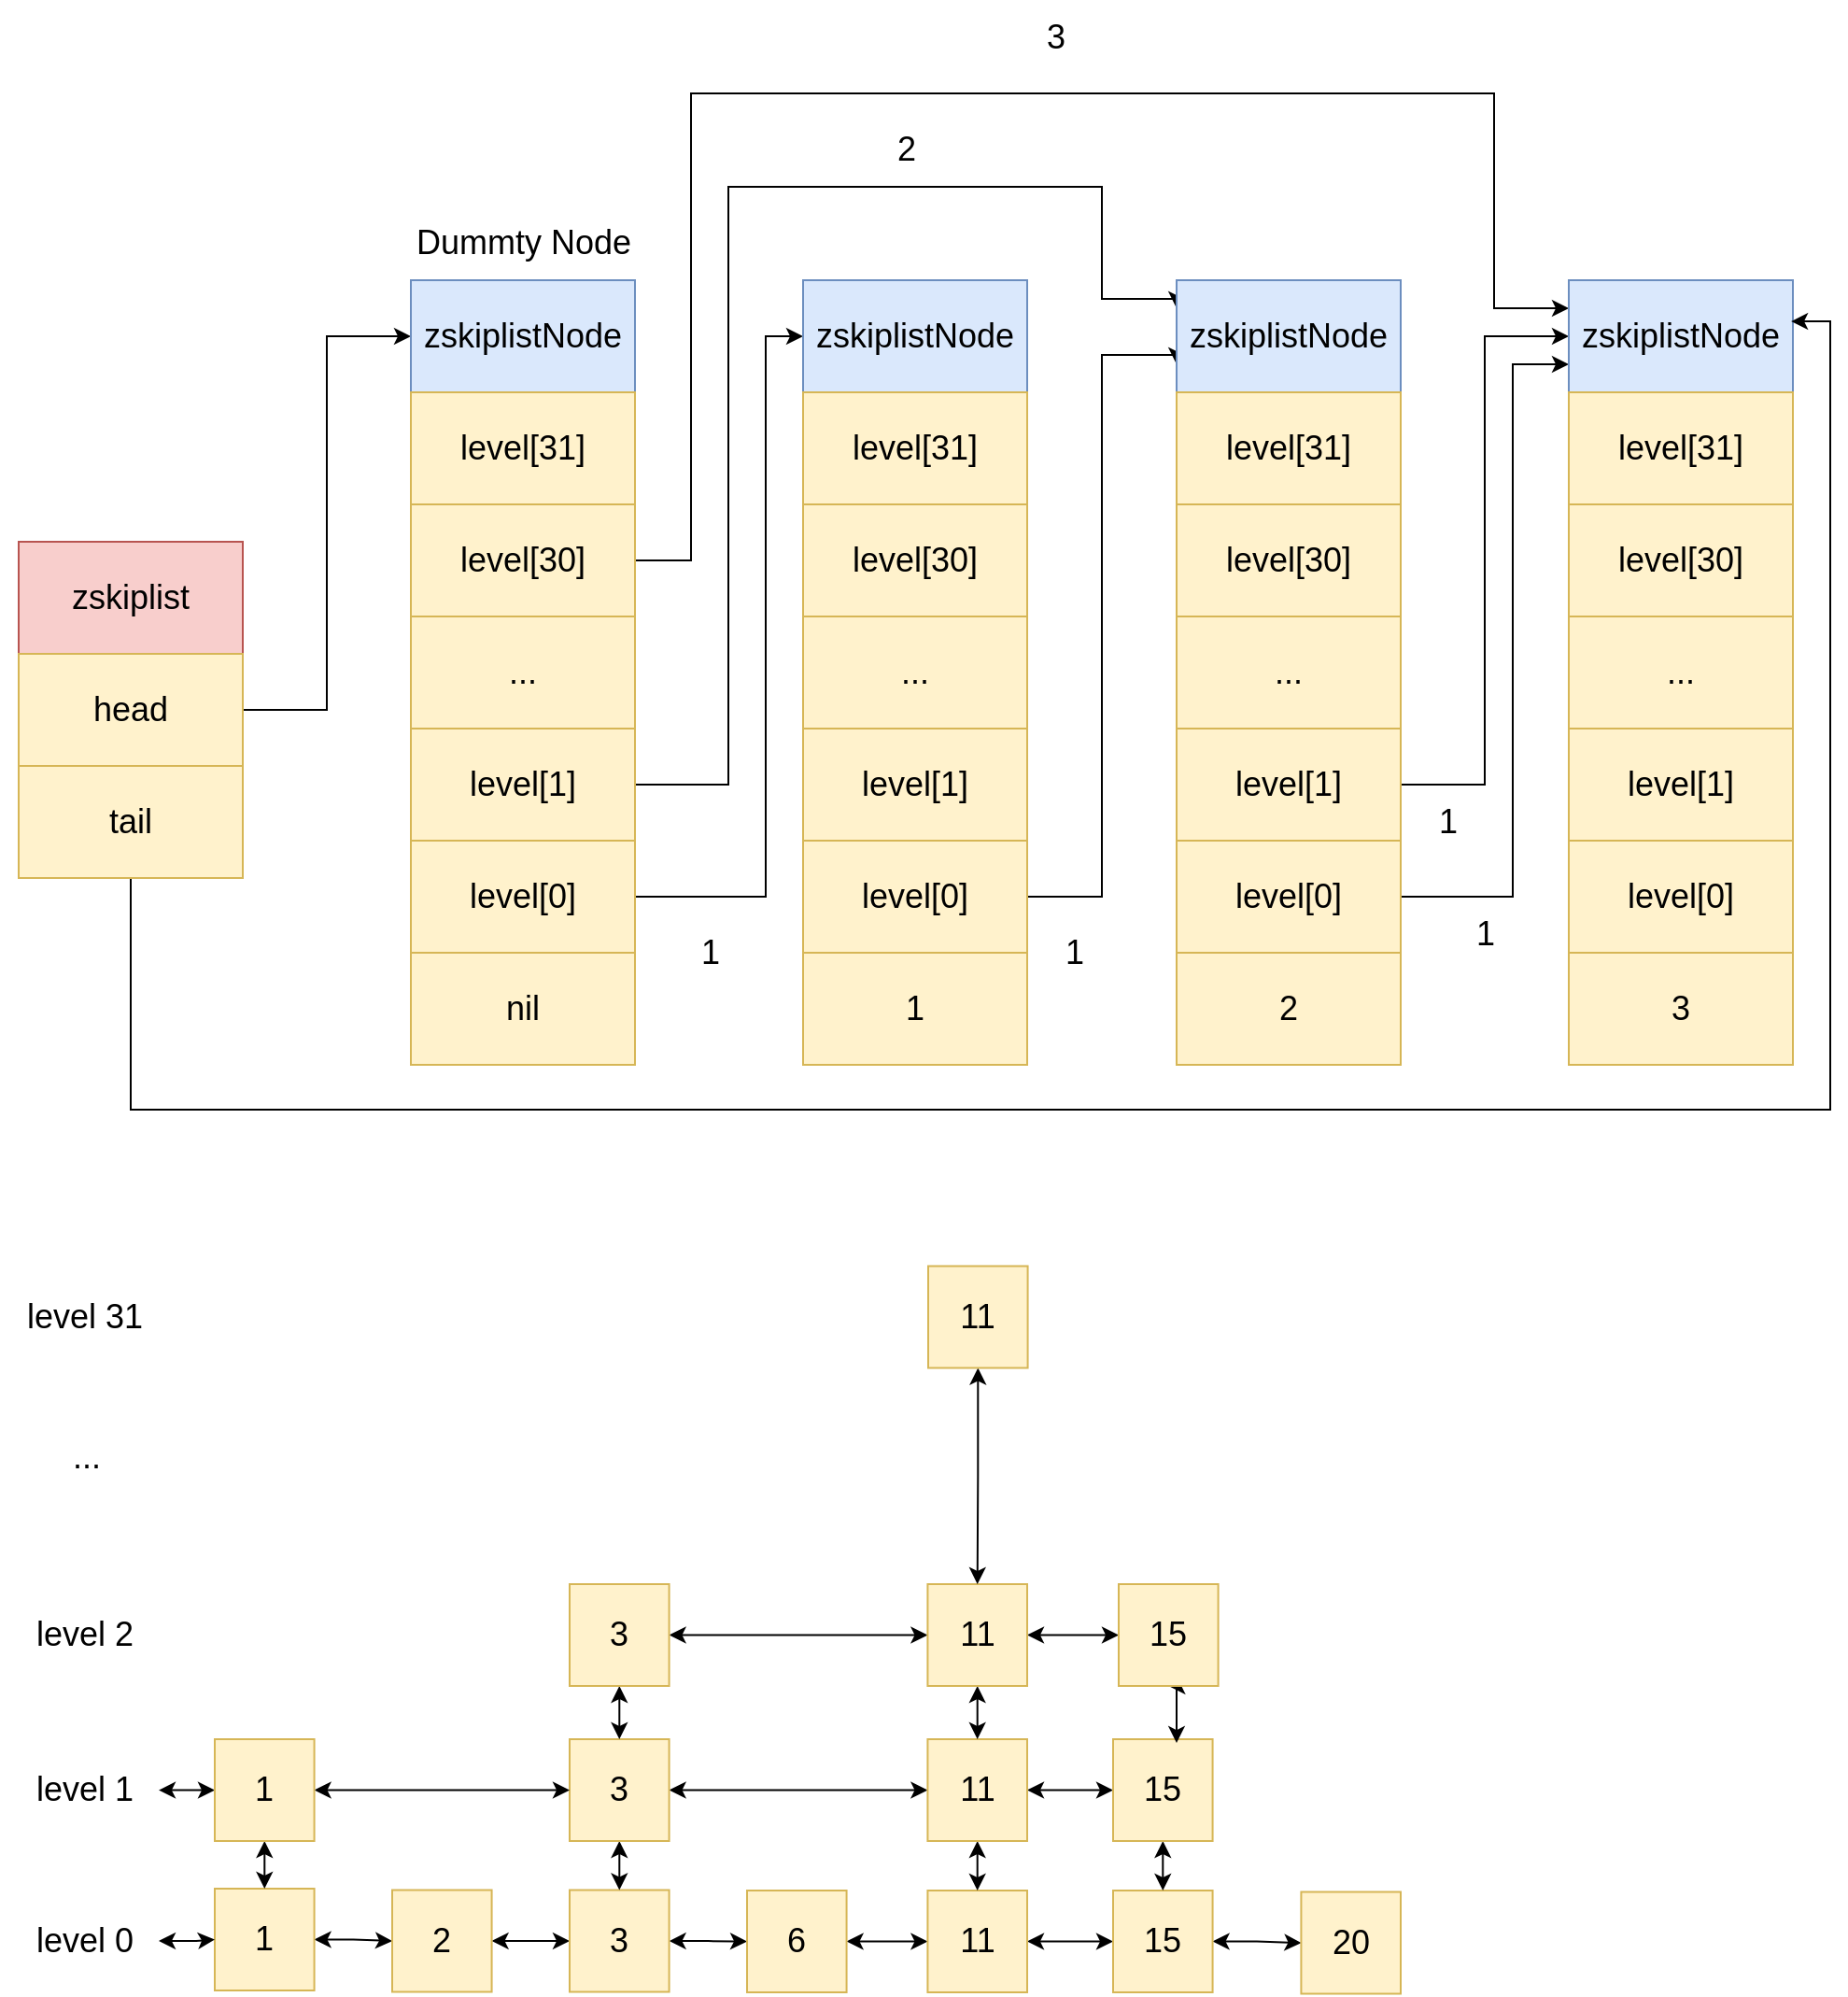 <mxfile version="20.8.2" type="github">
  <diagram id="ZIAwAXZn9ePerRdKivL6" name="第 1 页">
    <mxGraphModel dx="1687" dy="869" grid="0" gridSize="10" guides="1" tooltips="1" connect="1" arrows="1" fold="1" page="0" pageScale="1" pageWidth="827" pageHeight="1169" math="0" shadow="0">
      <root>
        <mxCell id="0" />
        <mxCell id="1" parent="0" />
        <mxCell id="UshNsqHxdjsS5kSMvI2R-27" style="edgeStyle=orthogonalEdgeStyle;rounded=0;orthogonalLoop=1;jettySize=auto;html=1;entryX=0;entryY=0.5;entryDx=0;entryDy=0;fontSize=18;" edge="1" parent="1" source="UshNsqHxdjsS5kSMvI2R-106" target="UshNsqHxdjsS5kSMvI2R-2">
          <mxGeometry relative="1" as="geometry" />
        </mxCell>
        <mxCell id="UshNsqHxdjsS5kSMvI2R-1" value="&lt;font style=&quot;font-size: 18px;&quot;&gt;zskiplist&lt;/font&gt;" style="rounded=0;whiteSpace=wrap;html=1;fillColor=#f8cecc;strokeColor=#b85450;" vertex="1" parent="1">
          <mxGeometry x="190" y="330" width="120" height="60" as="geometry" />
        </mxCell>
        <mxCell id="UshNsqHxdjsS5kSMvI2R-2" value="&lt;font style=&quot;font-size: 18px;&quot;&gt;zskiplistNode&lt;/font&gt;" style="rounded=0;whiteSpace=wrap;html=1;fillColor=#dae8fc;strokeColor=#6c8ebf;" vertex="1" parent="1">
          <mxGeometry x="400" y="190" width="120" height="60" as="geometry" />
        </mxCell>
        <mxCell id="UshNsqHxdjsS5kSMvI2R-4" value="&lt;font style=&quot;font-size: 18px;&quot;&gt;level[31]&lt;/font&gt;" style="rounded=0;whiteSpace=wrap;html=1;fillColor=#fff2cc;strokeColor=#d6b656;" vertex="1" parent="1">
          <mxGeometry x="400" y="250" width="120" height="60" as="geometry" />
        </mxCell>
        <mxCell id="UshNsqHxdjsS5kSMvI2R-42" style="edgeStyle=orthogonalEdgeStyle;rounded=0;orthogonalLoop=1;jettySize=auto;html=1;entryX=0;entryY=0.25;entryDx=0;entryDy=0;fontSize=18;" edge="1" parent="1" source="UshNsqHxdjsS5kSMvI2R-5" target="UshNsqHxdjsS5kSMvI2R-31">
          <mxGeometry relative="1" as="geometry">
            <Array as="points">
              <mxPoint x="550" y="340" />
              <mxPoint x="550" y="90" />
              <mxPoint x="980" y="90" />
              <mxPoint x="980" y="205" />
            </Array>
          </mxGeometry>
        </mxCell>
        <mxCell id="UshNsqHxdjsS5kSMvI2R-5" value="&lt;font style=&quot;font-size: 18px;&quot;&gt;level[30]&lt;/font&gt;" style="rounded=0;whiteSpace=wrap;html=1;fillColor=#fff2cc;strokeColor=#d6b656;" vertex="1" parent="1">
          <mxGeometry x="400" y="310" width="120" height="60" as="geometry" />
        </mxCell>
        <mxCell id="UshNsqHxdjsS5kSMvI2R-6" value="&lt;font style=&quot;font-size: 18px;&quot;&gt;...&lt;/font&gt;" style="rounded=0;whiteSpace=wrap;html=1;fillColor=#fff2cc;strokeColor=#d6b656;" vertex="1" parent="1">
          <mxGeometry x="400" y="370" width="120" height="60" as="geometry" />
        </mxCell>
        <mxCell id="UshNsqHxdjsS5kSMvI2R-30" style="edgeStyle=orthogonalEdgeStyle;rounded=0;orthogonalLoop=1;jettySize=auto;html=1;entryX=0;entryY=0.25;entryDx=0;entryDy=0;fontSize=18;" edge="1" parent="1" source="UshNsqHxdjsS5kSMvI2R-7" target="UshNsqHxdjsS5kSMvI2R-19">
          <mxGeometry relative="1" as="geometry">
            <Array as="points">
              <mxPoint x="570" y="460" />
              <mxPoint x="570" y="140" />
              <mxPoint x="770" y="140" />
              <mxPoint x="770" y="200" />
              <mxPoint x="830" y="200" />
              <mxPoint x="830" y="195" />
              <mxPoint x="810" y="195" />
            </Array>
          </mxGeometry>
        </mxCell>
        <mxCell id="UshNsqHxdjsS5kSMvI2R-7" value="&lt;font style=&quot;font-size: 18px;&quot;&gt;level[1]&lt;/font&gt;" style="rounded=0;whiteSpace=wrap;html=1;fillColor=#fff2cc;strokeColor=#d6b656;" vertex="1" parent="1">
          <mxGeometry x="400" y="430" width="120" height="60" as="geometry" />
        </mxCell>
        <mxCell id="UshNsqHxdjsS5kSMvI2R-28" style="edgeStyle=orthogonalEdgeStyle;rounded=0;orthogonalLoop=1;jettySize=auto;html=1;fontSize=18;entryX=0;entryY=0.5;entryDx=0;entryDy=0;" edge="1" parent="1" source="UshNsqHxdjsS5kSMvI2R-8" target="UshNsqHxdjsS5kSMvI2R-11">
          <mxGeometry relative="1" as="geometry">
            <Array as="points">
              <mxPoint x="590" y="520" />
              <mxPoint x="590" y="220" />
            </Array>
          </mxGeometry>
        </mxCell>
        <mxCell id="UshNsqHxdjsS5kSMvI2R-8" value="&lt;font style=&quot;font-size: 18px;&quot;&gt;level[0]&lt;/font&gt;" style="rounded=0;whiteSpace=wrap;html=1;fillColor=#fff2cc;strokeColor=#d6b656;" vertex="1" parent="1">
          <mxGeometry x="400" y="490" width="120" height="60" as="geometry" />
        </mxCell>
        <mxCell id="UshNsqHxdjsS5kSMvI2R-9" value="Dummty Node" style="text;html=1;align=center;verticalAlign=middle;resizable=0;points=[];autosize=1;strokeColor=none;fillColor=none;fontSize=18;" vertex="1" parent="1">
          <mxGeometry x="390" y="150" width="140" height="40" as="geometry" />
        </mxCell>
        <mxCell id="UshNsqHxdjsS5kSMvI2R-10" value="&lt;font style=&quot;font-size: 18px;&quot;&gt;nil&lt;/font&gt;" style="rounded=0;whiteSpace=wrap;html=1;fillColor=#fff2cc;strokeColor=#d6b656;" vertex="1" parent="1">
          <mxGeometry x="400" y="550" width="120" height="60" as="geometry" />
        </mxCell>
        <mxCell id="UshNsqHxdjsS5kSMvI2R-11" value="&lt;font style=&quot;font-size: 18px;&quot;&gt;zskiplistNode&lt;/font&gt;" style="rounded=0;whiteSpace=wrap;html=1;fillColor=#dae8fc;strokeColor=#6c8ebf;" vertex="1" parent="1">
          <mxGeometry x="610" y="190" width="120" height="60" as="geometry" />
        </mxCell>
        <mxCell id="UshNsqHxdjsS5kSMvI2R-12" value="&lt;font style=&quot;font-size: 18px;&quot;&gt;level[31]&lt;/font&gt;" style="rounded=0;whiteSpace=wrap;html=1;fillColor=#fff2cc;strokeColor=#d6b656;" vertex="1" parent="1">
          <mxGeometry x="610" y="250" width="120" height="60" as="geometry" />
        </mxCell>
        <mxCell id="UshNsqHxdjsS5kSMvI2R-13" value="&lt;font style=&quot;font-size: 18px;&quot;&gt;level[30]&lt;/font&gt;" style="rounded=0;whiteSpace=wrap;html=1;fillColor=#fff2cc;strokeColor=#d6b656;" vertex="1" parent="1">
          <mxGeometry x="610" y="310" width="120" height="60" as="geometry" />
        </mxCell>
        <mxCell id="UshNsqHxdjsS5kSMvI2R-14" value="&lt;font style=&quot;font-size: 18px;&quot;&gt;...&lt;/font&gt;" style="rounded=0;whiteSpace=wrap;html=1;fillColor=#fff2cc;strokeColor=#d6b656;" vertex="1" parent="1">
          <mxGeometry x="610" y="370" width="120" height="60" as="geometry" />
        </mxCell>
        <mxCell id="UshNsqHxdjsS5kSMvI2R-15" value="&lt;font style=&quot;font-size: 18px;&quot;&gt;level[1]&lt;/font&gt;" style="rounded=0;whiteSpace=wrap;html=1;fillColor=#fff2cc;strokeColor=#d6b656;" vertex="1" parent="1">
          <mxGeometry x="610" y="430" width="120" height="60" as="geometry" />
        </mxCell>
        <mxCell id="UshNsqHxdjsS5kSMvI2R-29" style="edgeStyle=orthogonalEdgeStyle;rounded=0;orthogonalLoop=1;jettySize=auto;html=1;entryX=0;entryY=0.75;entryDx=0;entryDy=0;fontSize=18;" edge="1" parent="1" source="UshNsqHxdjsS5kSMvI2R-16" target="UshNsqHxdjsS5kSMvI2R-19">
          <mxGeometry relative="1" as="geometry">
            <Array as="points">
              <mxPoint x="770" y="520" />
              <mxPoint x="770" y="230" />
              <mxPoint x="830" y="230" />
              <mxPoint x="830" y="225" />
            </Array>
          </mxGeometry>
        </mxCell>
        <mxCell id="UshNsqHxdjsS5kSMvI2R-16" value="&lt;font style=&quot;font-size: 18px;&quot;&gt;level[0]&lt;/font&gt;" style="rounded=0;whiteSpace=wrap;html=1;fillColor=#fff2cc;strokeColor=#d6b656;" vertex="1" parent="1">
          <mxGeometry x="610" y="490" width="120" height="60" as="geometry" />
        </mxCell>
        <mxCell id="UshNsqHxdjsS5kSMvI2R-18" value="&lt;font style=&quot;font-size: 18px;&quot;&gt;1&lt;/font&gt;" style="rounded=0;whiteSpace=wrap;html=1;fillColor=#fff2cc;strokeColor=#d6b656;" vertex="1" parent="1">
          <mxGeometry x="610" y="550" width="120" height="60" as="geometry" />
        </mxCell>
        <mxCell id="UshNsqHxdjsS5kSMvI2R-19" value="&lt;font style=&quot;font-size: 18px;&quot;&gt;zskiplistNode&lt;/font&gt;" style="rounded=0;whiteSpace=wrap;html=1;fillColor=#dae8fc;strokeColor=#6c8ebf;" vertex="1" parent="1">
          <mxGeometry x="810" y="190" width="120" height="60" as="geometry" />
        </mxCell>
        <mxCell id="UshNsqHxdjsS5kSMvI2R-20" value="&lt;font style=&quot;font-size: 18px;&quot;&gt;level[31]&lt;/font&gt;" style="rounded=0;whiteSpace=wrap;html=1;fillColor=#fff2cc;strokeColor=#d6b656;" vertex="1" parent="1">
          <mxGeometry x="810" y="250" width="120" height="60" as="geometry" />
        </mxCell>
        <mxCell id="UshNsqHxdjsS5kSMvI2R-21" value="&lt;font style=&quot;font-size: 18px;&quot;&gt;level[30]&lt;/font&gt;" style="rounded=0;whiteSpace=wrap;html=1;fillColor=#fff2cc;strokeColor=#d6b656;" vertex="1" parent="1">
          <mxGeometry x="810" y="310" width="120" height="60" as="geometry" />
        </mxCell>
        <mxCell id="UshNsqHxdjsS5kSMvI2R-22" value="&lt;font style=&quot;font-size: 18px;&quot;&gt;...&lt;/font&gt;" style="rounded=0;whiteSpace=wrap;html=1;fillColor=#fff2cc;strokeColor=#d6b656;" vertex="1" parent="1">
          <mxGeometry x="810" y="370" width="120" height="60" as="geometry" />
        </mxCell>
        <mxCell id="UshNsqHxdjsS5kSMvI2R-39" style="edgeStyle=orthogonalEdgeStyle;rounded=0;orthogonalLoop=1;jettySize=auto;html=1;fontSize=18;entryX=0;entryY=0.5;entryDx=0;entryDy=0;" edge="1" parent="1" source="UshNsqHxdjsS5kSMvI2R-23" target="UshNsqHxdjsS5kSMvI2R-31">
          <mxGeometry relative="1" as="geometry" />
        </mxCell>
        <mxCell id="UshNsqHxdjsS5kSMvI2R-23" value="&lt;font style=&quot;font-size: 18px;&quot;&gt;level[1]&lt;/font&gt;" style="rounded=0;whiteSpace=wrap;html=1;fillColor=#fff2cc;strokeColor=#d6b656;" vertex="1" parent="1">
          <mxGeometry x="810" y="430" width="120" height="60" as="geometry" />
        </mxCell>
        <mxCell id="UshNsqHxdjsS5kSMvI2R-40" style="edgeStyle=orthogonalEdgeStyle;rounded=0;orthogonalLoop=1;jettySize=auto;html=1;fontSize=18;entryX=0;entryY=0.75;entryDx=0;entryDy=0;" edge="1" parent="1" source="UshNsqHxdjsS5kSMvI2R-24" target="UshNsqHxdjsS5kSMvI2R-31">
          <mxGeometry relative="1" as="geometry">
            <Array as="points">
              <mxPoint x="990" y="520" />
              <mxPoint x="990" y="235" />
            </Array>
          </mxGeometry>
        </mxCell>
        <mxCell id="UshNsqHxdjsS5kSMvI2R-24" value="&lt;font style=&quot;font-size: 18px;&quot;&gt;level[0]&lt;/font&gt;" style="rounded=0;whiteSpace=wrap;html=1;fillColor=#fff2cc;strokeColor=#d6b656;" vertex="1" parent="1">
          <mxGeometry x="810" y="490" width="120" height="60" as="geometry" />
        </mxCell>
        <mxCell id="UshNsqHxdjsS5kSMvI2R-26" value="&lt;font style=&quot;font-size: 18px;&quot;&gt;2&lt;/font&gt;" style="rounded=0;whiteSpace=wrap;html=1;fillColor=#fff2cc;strokeColor=#d6b656;" vertex="1" parent="1">
          <mxGeometry x="810" y="550" width="120" height="60" as="geometry" />
        </mxCell>
        <mxCell id="UshNsqHxdjsS5kSMvI2R-31" value="&lt;font style=&quot;font-size: 18px;&quot;&gt;zskiplistNode&lt;/font&gt;" style="rounded=0;whiteSpace=wrap;html=1;fillColor=#dae8fc;strokeColor=#6c8ebf;" vertex="1" parent="1">
          <mxGeometry x="1020" y="190" width="120" height="60" as="geometry" />
        </mxCell>
        <mxCell id="UshNsqHxdjsS5kSMvI2R-32" value="&lt;font style=&quot;font-size: 18px;&quot;&gt;level[31]&lt;/font&gt;" style="rounded=0;whiteSpace=wrap;html=1;fillColor=#fff2cc;strokeColor=#d6b656;" vertex="1" parent="1">
          <mxGeometry x="1020" y="250" width="120" height="60" as="geometry" />
        </mxCell>
        <mxCell id="UshNsqHxdjsS5kSMvI2R-33" value="&lt;font style=&quot;font-size: 18px;&quot;&gt;level[30]&lt;/font&gt;" style="rounded=0;whiteSpace=wrap;html=1;fillColor=#fff2cc;strokeColor=#d6b656;" vertex="1" parent="1">
          <mxGeometry x="1020" y="310" width="120" height="60" as="geometry" />
        </mxCell>
        <mxCell id="UshNsqHxdjsS5kSMvI2R-34" value="&lt;font style=&quot;font-size: 18px;&quot;&gt;...&lt;/font&gt;" style="rounded=0;whiteSpace=wrap;html=1;fillColor=#fff2cc;strokeColor=#d6b656;" vertex="1" parent="1">
          <mxGeometry x="1020" y="370" width="120" height="60" as="geometry" />
        </mxCell>
        <mxCell id="UshNsqHxdjsS5kSMvI2R-35" value="&lt;font style=&quot;font-size: 18px;&quot;&gt;level[1]&lt;/font&gt;" style="rounded=0;whiteSpace=wrap;html=1;fillColor=#fff2cc;strokeColor=#d6b656;" vertex="1" parent="1">
          <mxGeometry x="1020" y="430" width="120" height="60" as="geometry" />
        </mxCell>
        <mxCell id="UshNsqHxdjsS5kSMvI2R-36" value="&lt;font style=&quot;font-size: 18px;&quot;&gt;level[0]&lt;/font&gt;" style="rounded=0;whiteSpace=wrap;html=1;fillColor=#fff2cc;strokeColor=#d6b656;" vertex="1" parent="1">
          <mxGeometry x="1020" y="490" width="120" height="60" as="geometry" />
        </mxCell>
        <mxCell id="UshNsqHxdjsS5kSMvI2R-38" value="&lt;font style=&quot;font-size: 18px;&quot;&gt;3&lt;/font&gt;" style="rounded=0;whiteSpace=wrap;html=1;fillColor=#fff2cc;strokeColor=#d6b656;" vertex="1" parent="1">
          <mxGeometry x="1020" y="550" width="120" height="60" as="geometry" />
        </mxCell>
        <mxCell id="UshNsqHxdjsS5kSMvI2R-43" value="3" style="text;html=1;align=center;verticalAlign=middle;resizable=0;points=[];autosize=1;strokeColor=none;fillColor=none;fontSize=18;" vertex="1" parent="1">
          <mxGeometry x="730" y="40" width="30" height="40" as="geometry" />
        </mxCell>
        <mxCell id="UshNsqHxdjsS5kSMvI2R-44" value="1" style="text;html=1;align=center;verticalAlign=middle;resizable=0;points=[];autosize=1;strokeColor=none;fillColor=none;fontSize=18;" vertex="1" parent="1">
          <mxGeometry x="545" y="530" width="30" height="40" as="geometry" />
        </mxCell>
        <mxCell id="UshNsqHxdjsS5kSMvI2R-45" value="1" style="text;html=1;align=center;verticalAlign=middle;resizable=0;points=[];autosize=1;strokeColor=none;fillColor=none;fontSize=18;" vertex="1" parent="1">
          <mxGeometry x="740" y="530" width="30" height="40" as="geometry" />
        </mxCell>
        <mxCell id="UshNsqHxdjsS5kSMvI2R-46" value="1" style="text;html=1;align=center;verticalAlign=middle;resizable=0;points=[];autosize=1;strokeColor=none;fillColor=none;fontSize=18;" vertex="1" parent="1">
          <mxGeometry x="960" y="520" width="30" height="40" as="geometry" />
        </mxCell>
        <mxCell id="UshNsqHxdjsS5kSMvI2R-47" value="1" style="text;html=1;align=center;verticalAlign=middle;resizable=0;points=[];autosize=1;strokeColor=none;fillColor=none;fontSize=18;" vertex="1" parent="1">
          <mxGeometry x="940" y="460" width="30" height="40" as="geometry" />
        </mxCell>
        <mxCell id="UshNsqHxdjsS5kSMvI2R-48" value="2" style="text;html=1;align=center;verticalAlign=middle;resizable=0;points=[];autosize=1;strokeColor=none;fillColor=none;fontSize=18;" vertex="1" parent="1">
          <mxGeometry x="650" y="100" width="30" height="40" as="geometry" />
        </mxCell>
        <mxCell id="UshNsqHxdjsS5kSMvI2R-64" value="" style="edgeStyle=orthogonalEdgeStyle;rounded=0;orthogonalLoop=1;jettySize=auto;html=1;fontSize=18;startArrow=classic;startFill=1;" edge="1" parent="1" source="UshNsqHxdjsS5kSMvI2R-50" target="UshNsqHxdjsS5kSMvI2R-57">
          <mxGeometry relative="1" as="geometry" />
        </mxCell>
        <mxCell id="UshNsqHxdjsS5kSMvI2R-50" value="&lt;font style=&quot;font-size: 18px;&quot;&gt;1&lt;/font&gt;" style="rounded=0;whiteSpace=wrap;html=1;fillColor=#fff2cc;strokeColor=#d6b656;" vertex="1" parent="1">
          <mxGeometry x="295" y="1051" width="53.29" height="54.5" as="geometry" />
        </mxCell>
        <mxCell id="UshNsqHxdjsS5kSMvI2R-51" value="level 31" style="text;html=1;align=center;verticalAlign=middle;resizable=0;points=[];autosize=1;strokeColor=none;fillColor=none;fontSize=18;" vertex="1" parent="1">
          <mxGeometry x="180" y="725" width="90" height="40" as="geometry" />
        </mxCell>
        <mxCell id="UshNsqHxdjsS5kSMvI2R-52" value="..." style="text;html=1;align=center;verticalAlign=middle;resizable=0;points=[];autosize=1;strokeColor=none;fillColor=none;fontSize=18;" vertex="1" parent="1">
          <mxGeometry x="209" y="803" width="33" height="34" as="geometry" />
        </mxCell>
        <mxCell id="UshNsqHxdjsS5kSMvI2R-54" value="level 2" style="text;html=1;align=center;verticalAlign=middle;resizable=0;points=[];autosize=1;strokeColor=none;fillColor=none;fontSize=18;" vertex="1" parent="1">
          <mxGeometry x="185" y="895.25" width="80" height="40" as="geometry" />
        </mxCell>
        <mxCell id="UshNsqHxdjsS5kSMvI2R-85" value="" style="edgeStyle=orthogonalEdgeStyle;rounded=0;orthogonalLoop=1;jettySize=auto;html=1;fontSize=18;startArrow=classic;startFill=1;" edge="1" parent="1" source="UshNsqHxdjsS5kSMvI2R-55" target="UshNsqHxdjsS5kSMvI2R-80">
          <mxGeometry relative="1" as="geometry" />
        </mxCell>
        <mxCell id="UshNsqHxdjsS5kSMvI2R-55" value="level 1" style="text;html=1;align=center;verticalAlign=middle;resizable=0;points=[];autosize=1;strokeColor=none;fillColor=none;fontSize=18;" vertex="1" parent="1">
          <mxGeometry x="185" y="978.25" width="80" height="40" as="geometry" />
        </mxCell>
        <mxCell id="UshNsqHxdjsS5kSMvI2R-86" value="" style="edgeStyle=orthogonalEdgeStyle;rounded=0;orthogonalLoop=1;jettySize=auto;html=1;fontSize=18;startArrow=classic;startFill=1;" edge="1" parent="1" source="UshNsqHxdjsS5kSMvI2R-56" target="UshNsqHxdjsS5kSMvI2R-50">
          <mxGeometry relative="1" as="geometry" />
        </mxCell>
        <mxCell id="UshNsqHxdjsS5kSMvI2R-56" value="level 0" style="text;html=1;align=center;verticalAlign=middle;resizable=0;points=[];autosize=1;strokeColor=none;fillColor=none;fontSize=18;" vertex="1" parent="1">
          <mxGeometry x="185" y="1059" width="80" height="40" as="geometry" />
        </mxCell>
        <mxCell id="UshNsqHxdjsS5kSMvI2R-65" value="" style="edgeStyle=orthogonalEdgeStyle;rounded=0;orthogonalLoop=1;jettySize=auto;html=1;fontSize=18;startArrow=classic;startFill=1;" edge="1" parent="1" source="UshNsqHxdjsS5kSMvI2R-57" target="UshNsqHxdjsS5kSMvI2R-58">
          <mxGeometry relative="1" as="geometry" />
        </mxCell>
        <mxCell id="UshNsqHxdjsS5kSMvI2R-57" value="&lt;font style=&quot;font-size: 18px;&quot;&gt;2&lt;/font&gt;" style="rounded=0;whiteSpace=wrap;html=1;fillColor=#fff2cc;strokeColor=#d6b656;" vertex="1" parent="1">
          <mxGeometry x="390" y="1051.75" width="53.29" height="54.5" as="geometry" />
        </mxCell>
        <mxCell id="UshNsqHxdjsS5kSMvI2R-66" value="" style="edgeStyle=orthogonalEdgeStyle;rounded=0;orthogonalLoop=1;jettySize=auto;html=1;fontSize=18;startArrow=classic;startFill=1;" edge="1" parent="1" source="UshNsqHxdjsS5kSMvI2R-58" target="UshNsqHxdjsS5kSMvI2R-60">
          <mxGeometry relative="1" as="geometry" />
        </mxCell>
        <mxCell id="UshNsqHxdjsS5kSMvI2R-58" value="&lt;font style=&quot;font-size: 18px;&quot;&gt;3&lt;/font&gt;" style="rounded=0;whiteSpace=wrap;html=1;fillColor=#fff2cc;strokeColor=#d6b656;" vertex="1" parent="1">
          <mxGeometry x="485" y="1051.75" width="53.29" height="54.5" as="geometry" />
        </mxCell>
        <mxCell id="UshNsqHxdjsS5kSMvI2R-67" value="" style="edgeStyle=orthogonalEdgeStyle;rounded=0;orthogonalLoop=1;jettySize=auto;html=1;fontSize=18;startArrow=classic;startFill=1;" edge="1" parent="1" source="UshNsqHxdjsS5kSMvI2R-60" target="UshNsqHxdjsS5kSMvI2R-61">
          <mxGeometry relative="1" as="geometry" />
        </mxCell>
        <mxCell id="UshNsqHxdjsS5kSMvI2R-60" value="&lt;font style=&quot;font-size: 18px;&quot;&gt;6&lt;/font&gt;" style="rounded=0;whiteSpace=wrap;html=1;fillColor=#fff2cc;strokeColor=#d6b656;" vertex="1" parent="1">
          <mxGeometry x="580" y="1052" width="53.29" height="54.5" as="geometry" />
        </mxCell>
        <mxCell id="UshNsqHxdjsS5kSMvI2R-68" value="" style="edgeStyle=orthogonalEdgeStyle;rounded=0;orthogonalLoop=1;jettySize=auto;html=1;fontSize=18;startArrow=classic;startFill=1;" edge="1" parent="1" source="UshNsqHxdjsS5kSMvI2R-61" target="UshNsqHxdjsS5kSMvI2R-62">
          <mxGeometry relative="1" as="geometry" />
        </mxCell>
        <mxCell id="UshNsqHxdjsS5kSMvI2R-61" value="&lt;font style=&quot;font-size: 18px;&quot;&gt;11&lt;/font&gt;" style="rounded=0;whiteSpace=wrap;html=1;fillColor=#fff2cc;strokeColor=#d6b656;" vertex="1" parent="1">
          <mxGeometry x="676.71" y="1052" width="53.29" height="54.5" as="geometry" />
        </mxCell>
        <mxCell id="UshNsqHxdjsS5kSMvI2R-69" value="" style="edgeStyle=orthogonalEdgeStyle;rounded=0;orthogonalLoop=1;jettySize=auto;html=1;fontSize=18;startArrow=classic;startFill=1;" edge="1" parent="1" source="UshNsqHxdjsS5kSMvI2R-62" target="UshNsqHxdjsS5kSMvI2R-63">
          <mxGeometry relative="1" as="geometry" />
        </mxCell>
        <mxCell id="UshNsqHxdjsS5kSMvI2R-62" value="&lt;font style=&quot;font-size: 18px;&quot;&gt;15&lt;/font&gt;" style="rounded=0;whiteSpace=wrap;html=1;fillColor=#fff2cc;strokeColor=#d6b656;" vertex="1" parent="1">
          <mxGeometry x="776" y="1052" width="53.29" height="54.5" as="geometry" />
        </mxCell>
        <mxCell id="UshNsqHxdjsS5kSMvI2R-63" value="&lt;font style=&quot;font-size: 18px;&quot;&gt;20&lt;/font&gt;" style="rounded=0;whiteSpace=wrap;html=1;fillColor=#fff2cc;strokeColor=#d6b656;" vertex="1" parent="1">
          <mxGeometry x="876.71" y="1052.75" width="53.29" height="54.5" as="geometry" />
        </mxCell>
        <mxCell id="UshNsqHxdjsS5kSMvI2R-88" style="edgeStyle=orthogonalEdgeStyle;rounded=0;orthogonalLoop=1;jettySize=auto;html=1;fontSize=18;startArrow=classic;startFill=1;" edge="1" parent="1" source="UshNsqHxdjsS5kSMvI2R-78" target="UshNsqHxdjsS5kSMvI2R-81">
          <mxGeometry relative="1" as="geometry" />
        </mxCell>
        <mxCell id="UshNsqHxdjsS5kSMvI2R-91" value="" style="edgeStyle=orthogonalEdgeStyle;rounded=0;orthogonalLoop=1;jettySize=auto;html=1;fontSize=18;startArrow=classic;startFill=1;" edge="1" parent="1" source="UshNsqHxdjsS5kSMvI2R-78" target="UshNsqHxdjsS5kSMvI2R-58">
          <mxGeometry relative="1" as="geometry" />
        </mxCell>
        <mxCell id="UshNsqHxdjsS5kSMvI2R-78" value="&lt;font style=&quot;font-size: 18px;&quot;&gt;3&lt;/font&gt;" style="rounded=0;whiteSpace=wrap;html=1;fillColor=#fff2cc;strokeColor=#d6b656;" vertex="1" parent="1">
          <mxGeometry x="485" y="971" width="53.29" height="54.5" as="geometry" />
        </mxCell>
        <mxCell id="UshNsqHxdjsS5kSMvI2R-87" style="edgeStyle=orthogonalEdgeStyle;rounded=0;orthogonalLoop=1;jettySize=auto;html=1;fontSize=18;startArrow=classic;startFill=1;" edge="1" parent="1" source="UshNsqHxdjsS5kSMvI2R-80" target="UshNsqHxdjsS5kSMvI2R-78">
          <mxGeometry relative="1" as="geometry" />
        </mxCell>
        <mxCell id="UshNsqHxdjsS5kSMvI2R-90" value="" style="edgeStyle=orthogonalEdgeStyle;rounded=0;orthogonalLoop=1;jettySize=auto;html=1;fontSize=18;startArrow=classic;startFill=1;" edge="1" parent="1" source="UshNsqHxdjsS5kSMvI2R-80" target="UshNsqHxdjsS5kSMvI2R-50">
          <mxGeometry relative="1" as="geometry" />
        </mxCell>
        <mxCell id="UshNsqHxdjsS5kSMvI2R-80" value="&lt;font style=&quot;font-size: 18px;&quot;&gt;1&lt;/font&gt;" style="rounded=0;whiteSpace=wrap;html=1;fillColor=#fff2cc;strokeColor=#d6b656;" vertex="1" parent="1">
          <mxGeometry x="295" y="971" width="53.29" height="54.5" as="geometry" />
        </mxCell>
        <mxCell id="UshNsqHxdjsS5kSMvI2R-89" style="edgeStyle=orthogonalEdgeStyle;rounded=0;orthogonalLoop=1;jettySize=auto;html=1;entryX=0;entryY=0.5;entryDx=0;entryDy=0;fontSize=18;startArrow=classic;startFill=1;" edge="1" parent="1" source="UshNsqHxdjsS5kSMvI2R-81" target="UshNsqHxdjsS5kSMvI2R-83">
          <mxGeometry relative="1" as="geometry" />
        </mxCell>
        <mxCell id="UshNsqHxdjsS5kSMvI2R-92" value="" style="edgeStyle=orthogonalEdgeStyle;rounded=0;orthogonalLoop=1;jettySize=auto;html=1;fontSize=18;startArrow=classic;startFill=1;" edge="1" parent="1" source="UshNsqHxdjsS5kSMvI2R-81" target="UshNsqHxdjsS5kSMvI2R-61">
          <mxGeometry relative="1" as="geometry" />
        </mxCell>
        <mxCell id="UshNsqHxdjsS5kSMvI2R-81" value="&lt;font style=&quot;font-size: 18px;&quot;&gt;11&lt;/font&gt;" style="rounded=0;whiteSpace=wrap;html=1;fillColor=#fff2cc;strokeColor=#d6b656;" vertex="1" parent="1">
          <mxGeometry x="676.71" y="971" width="53.29" height="54.5" as="geometry" />
        </mxCell>
        <mxCell id="UshNsqHxdjsS5kSMvI2R-93" value="" style="edgeStyle=orthogonalEdgeStyle;rounded=0;orthogonalLoop=1;jettySize=auto;html=1;fontSize=18;startArrow=classic;startFill=1;" edge="1" parent="1" source="UshNsqHxdjsS5kSMvI2R-83" target="UshNsqHxdjsS5kSMvI2R-62">
          <mxGeometry relative="1" as="geometry" />
        </mxCell>
        <mxCell id="UshNsqHxdjsS5kSMvI2R-83" value="&lt;font style=&quot;font-size: 18px;&quot;&gt;15&lt;/font&gt;" style="rounded=0;whiteSpace=wrap;html=1;fillColor=#fff2cc;strokeColor=#d6b656;" vertex="1" parent="1">
          <mxGeometry x="776" y="971" width="53.29" height="54.5" as="geometry" />
        </mxCell>
        <mxCell id="UshNsqHxdjsS5kSMvI2R-98" style="edgeStyle=orthogonalEdgeStyle;rounded=0;orthogonalLoop=1;jettySize=auto;html=1;fontSize=18;startArrow=classic;startFill=1;" edge="1" parent="1" source="UshNsqHxdjsS5kSMvI2R-94" target="UshNsqHxdjsS5kSMvI2R-96">
          <mxGeometry relative="1" as="geometry" />
        </mxCell>
        <mxCell id="UshNsqHxdjsS5kSMvI2R-102" style="edgeStyle=orthogonalEdgeStyle;rounded=0;orthogonalLoop=1;jettySize=auto;html=1;fontSize=18;startArrow=classic;startFill=1;" edge="1" parent="1" source="UshNsqHxdjsS5kSMvI2R-94" target="UshNsqHxdjsS5kSMvI2R-78">
          <mxGeometry relative="1" as="geometry" />
        </mxCell>
        <mxCell id="UshNsqHxdjsS5kSMvI2R-94" value="&lt;font style=&quot;font-size: 18px;&quot;&gt;3&lt;/font&gt;" style="rounded=0;whiteSpace=wrap;html=1;fillColor=#fff2cc;strokeColor=#d6b656;" vertex="1" parent="1">
          <mxGeometry x="485" y="888" width="53.29" height="54.5" as="geometry" />
        </mxCell>
        <mxCell id="UshNsqHxdjsS5kSMvI2R-99" style="edgeStyle=orthogonalEdgeStyle;rounded=0;orthogonalLoop=1;jettySize=auto;html=1;fontSize=18;startArrow=classic;startFill=1;" edge="1" parent="1" source="UshNsqHxdjsS5kSMvI2R-96" target="UshNsqHxdjsS5kSMvI2R-97">
          <mxGeometry relative="1" as="geometry" />
        </mxCell>
        <mxCell id="UshNsqHxdjsS5kSMvI2R-101" style="edgeStyle=orthogonalEdgeStyle;rounded=0;orthogonalLoop=1;jettySize=auto;html=1;fontSize=18;startArrow=classic;startFill=1;" edge="1" parent="1" source="UshNsqHxdjsS5kSMvI2R-96" target="UshNsqHxdjsS5kSMvI2R-81">
          <mxGeometry relative="1" as="geometry" />
        </mxCell>
        <mxCell id="UshNsqHxdjsS5kSMvI2R-96" value="&lt;font style=&quot;font-size: 18px;&quot;&gt;11&lt;/font&gt;" style="rounded=0;whiteSpace=wrap;html=1;fillColor=#fff2cc;strokeColor=#d6b656;" vertex="1" parent="1">
          <mxGeometry x="676.71" y="888" width="53.29" height="54.5" as="geometry" />
        </mxCell>
        <mxCell id="UshNsqHxdjsS5kSMvI2R-100" style="edgeStyle=orthogonalEdgeStyle;rounded=0;orthogonalLoop=1;jettySize=auto;html=1;exitX=0.5;exitY=1;exitDx=0;exitDy=0;entryX=0.638;entryY=0.037;entryDx=0;entryDy=0;entryPerimeter=0;fontSize=18;startArrow=classic;startFill=1;" edge="1" parent="1" source="UshNsqHxdjsS5kSMvI2R-97" target="UshNsqHxdjsS5kSMvI2R-83">
          <mxGeometry relative="1" as="geometry" />
        </mxCell>
        <mxCell id="UshNsqHxdjsS5kSMvI2R-97" value="&lt;font style=&quot;font-size: 18px;&quot;&gt;15&lt;/font&gt;" style="rounded=0;whiteSpace=wrap;html=1;fillColor=#fff2cc;strokeColor=#d6b656;" vertex="1" parent="1">
          <mxGeometry x="779" y="888" width="53.29" height="54.5" as="geometry" />
        </mxCell>
        <mxCell id="UshNsqHxdjsS5kSMvI2R-104" style="edgeStyle=orthogonalEdgeStyle;rounded=0;orthogonalLoop=1;jettySize=auto;html=1;entryX=0.5;entryY=0;entryDx=0;entryDy=0;fontSize=18;startArrow=classic;startFill=1;" edge="1" parent="1" source="UshNsqHxdjsS5kSMvI2R-103" target="UshNsqHxdjsS5kSMvI2R-96">
          <mxGeometry relative="1" as="geometry" />
        </mxCell>
        <mxCell id="UshNsqHxdjsS5kSMvI2R-103" value="&lt;font style=&quot;font-size: 18px;&quot;&gt;11&lt;/font&gt;" style="rounded=0;whiteSpace=wrap;html=1;fillColor=#fff2cc;strokeColor=#d6b656;" vertex="1" parent="1">
          <mxGeometry x="677" y="717.75" width="53.29" height="54.5" as="geometry" />
        </mxCell>
        <mxCell id="UshNsqHxdjsS5kSMvI2R-106" value="&lt;font style=&quot;font-size: 18px;&quot;&gt;head&lt;/font&gt;" style="rounded=0;whiteSpace=wrap;html=1;fillColor=#fff2cc;strokeColor=#d6b656;" vertex="1" parent="1">
          <mxGeometry x="190" y="390" width="120" height="60" as="geometry" />
        </mxCell>
        <mxCell id="UshNsqHxdjsS5kSMvI2R-109" style="edgeStyle=orthogonalEdgeStyle;rounded=0;orthogonalLoop=1;jettySize=auto;html=1;entryX=0.992;entryY=0.367;entryDx=0;entryDy=0;entryPerimeter=0;fontSize=18;startArrow=none;startFill=0;" edge="1" parent="1" source="UshNsqHxdjsS5kSMvI2R-107" target="UshNsqHxdjsS5kSMvI2R-31">
          <mxGeometry relative="1" as="geometry">
            <Array as="points">
              <mxPoint x="250" y="634" />
              <mxPoint x="1160" y="634" />
              <mxPoint x="1160" y="212" />
            </Array>
          </mxGeometry>
        </mxCell>
        <mxCell id="UshNsqHxdjsS5kSMvI2R-107" value="&lt;font style=&quot;font-size: 18px;&quot;&gt;tail&lt;/font&gt;" style="rounded=0;whiteSpace=wrap;html=1;fillColor=#fff2cc;strokeColor=#d6b656;" vertex="1" parent="1">
          <mxGeometry x="190" y="450" width="120" height="60" as="geometry" />
        </mxCell>
      </root>
    </mxGraphModel>
  </diagram>
</mxfile>
